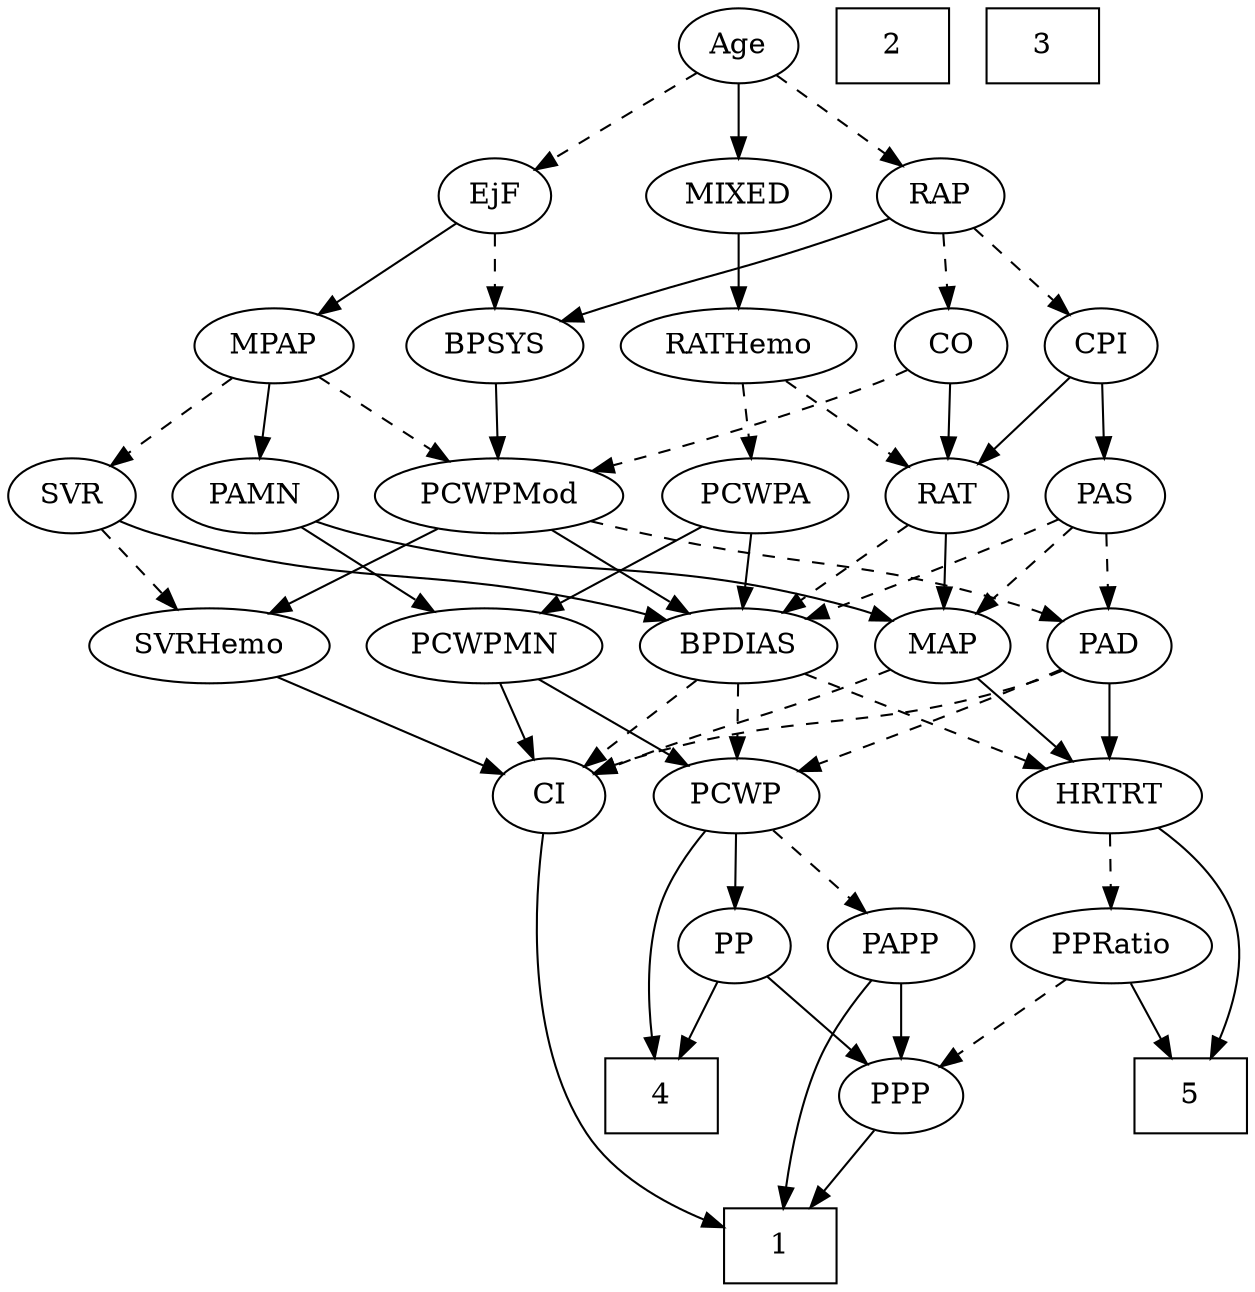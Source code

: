 strict digraph {
	graph [bb="0,0,513.6,612"];
	node [label="\N"];
	1	[height=0.5,
		pos="264,18",
		shape=box,
		width=0.75];
	2	[height=0.5,
		pos="302,594",
		shape=box,
		width=0.75];
	3	[height=0.5,
		pos="374,594",
		shape=box,
		width=0.75];
	4	[height=0.5,
		pos="387,90",
		shape=box,
		width=0.75];
	5	[height=0.5,
		pos="107,90",
		shape=box,
		width=0.75];
	Age	[height=0.5,
		pos="230,594",
		width=0.75];
	EjF	[height=0.5,
		pos="230,522",
		width=0.75];
	Age -> EjF	[pos="e,230,540.1 230,575.7 230,567.98 230,558.71 230,550.11",
		style=dashed];
	RAP	[height=0.5,
		pos="152,522",
		width=0.77632];
	Age -> RAP	[pos="e,167.65,537.04 214.59,579.17 203.34,569.07 187.89,555.21 175.16,543.79",
		style=dashed];
	MIXED	[height=0.5,
		pos="369,522",
		width=1.1193];
	Age -> MIXED	[pos="e,343.31,535.94 250.81,582.52 272.8,571.45 307.86,553.79 334.09,540.58",
		style=solid];
	MPAP	[height=0.5,
		pos="294,450",
		width=0.97491];
	EjF -> MPAP	[pos="e,279.56,466.8 243.57,506.15 251.99,496.94 263,484.91 272.58,474.43",
		style=solid];
	BPSYS	[height=0.5,
		pos="203,450",
		width=1.0471];
	EjF -> BPSYS	[pos="e,209.54,467.96 223.6,504.41 220.49,496.34 216.67,486.43 213.17,477.35",
		style=dashed];
	RAP -> BPSYS	[pos="e,191,467.47 163.32,505.46 169.67,496.74 177.75,485.65 184.96,475.76",
		style=solid];
	CO	[height=0.5,
		pos="120,450",
		width=0.75];
	RAP -> CO	[pos="e,127.53,467.47 144.42,504.41 140.63,496.13 135.97,485.92 131.73,476.66",
		style=dashed];
	CPI	[height=0.5,
		pos="48,450",
		width=0.75];
	RAP -> CPI	[pos="e,66.432,463.41 133.41,508.49 117.14,497.54 93.306,481.49 74.948,469.14",
		style=dashed];
	RATHemo	[height=0.5,
		pos="396,450",
		width=1.3721];
	MIXED -> RATHemo	[pos="e,389.34,468.28 375.54,504.05 378.57,496.18 382.26,486.62 385.67,477.79",
		style=solid];
	PAMN	[height=0.5,
		pos="302,378",
		width=1.011];
	MPAP -> PAMN	[pos="e,300.05,396.1 295.98,431.7 296.86,423.98 297.92,414.71 298.9,406.11",
		style=solid];
	SVR	[height=0.5,
		pos="384,378",
		width=0.77632];
	MPAP -> SVR	[pos="e,366.9,392.3 312.65,434.5 325.99,424.12 344.11,410.03 358.74,398.64",
		style=dashed];
	PCWPMod	[height=0.5,
		pos="196,378",
		width=1.4443];
	MPAP -> PCWPMod	[pos="e,217.85,394.61 274.17,434.83 260.39,424.99 241.77,411.69 226.16,400.54",
		style=dashed];
	BPSYS -> PCWPMod	[pos="e,197.71,396.1 201.27,431.7 200.5,423.98 199.57,414.71 198.71,406.11",
		style=solid];
	PAD	[height=0.5,
		pos="131,306",
		width=0.79437];
	PCWP	[height=0.5,
		pos="326,234",
		width=0.97491];
	PAD -> PCWP	[pos="e,296.48,244.04 153.36,294.57 158.46,292.31 163.89,290 169,288 208.52,272.53 254.63,257.29 286.61,247.15",
		style=dashed];
	CI	[height=0.5,
		pos="218,234",
		width=0.75];
	PAD -> CI	[pos="e,201.44,248.33 148.19,291.17 161.1,280.78 178.98,266.4 193.4,254.79",
		style=dashed];
	HRTRT	[height=0.5,
		pos="131,234",
		width=1.1013];
	PAD -> HRTRT	[pos="e,131,252.1 131,287.7 131,279.98 131,270.71 131,262.11",
		style=solid];
	RAT	[height=0.5,
		pos="99,378",
		width=0.75827];
	CO -> RAT	[pos="e,104.04,395.79 114.92,432.05 112.52,424.06 109.6,414.33 106.92,405.4",
		style=solid];
	CO -> PCWPMod	[pos="e,178.52,395.1 135.38,434.83 145.63,425.4 159.32,412.78 171.11,401.93",
		style=dashed];
	PAS	[height=0.5,
		pos="27,378",
		width=0.75];
	PAS -> PAD	[pos="e,112.22,319.64 45.593,364.49 61.761,353.6 85.4,337.69 103.71,325.37",
		style=dashed];
	BPDIAS	[height=0.5,
		pos="220,306",
		width=1.1735];
	PAS -> BPDIAS	[pos="e,187.92,317.72 48.14,366.52 52.976,364.26 58.128,361.96 63,360 68.565,357.76 133.59,335.92 178.19,320.98",
		style=dashed];
	MAP	[height=0.5,
		pos="54,306",
		width=0.84854];
	PAS -> MAP	[pos="e,47.46,323.96 33.399,360.41 36.514,352.34 40.334,342.43 43.835,333.35",
		style=dashed];
	PCWPMN	[height=0.5,
		pos="448,306",
		width=1.3902];
	PAMN -> PCWPMN	[pos="e,419.11,320.85 327.43,364.81 350.21,353.89 383.92,337.72 409.91,325.26",
		style=solid];
	PAMN -> MAP	[pos="e,77.224,318 274.61,365.93 268.85,363.81 262.76,361.71 257,360 185.46,338.76 163.99,347.02 93,324 90.888,323.32 88.734,322.56 86.577,\
321.75",
		style=solid];
	RATHemo -> RAT	[pos="e,119.56,389.85 359.65,437.69 352.51,435.65 345.05,433.65 338,432 248.79,411.08 222.31,423.81 135,396 133.07,395.39 131.12,394.69 \
129.16,393.94",
		style=dashed];
	PCWPA	[height=0.5,
		pos="472,378",
		width=1.1555];
	RATHemo -> PCWPA	[pos="e,455.08,394.58 413.25,433.12 423.42,423.74 436.46,411.73 447.67,401.41",
		style=dashed];
	CPI -> PAS	[pos="e,32.037,395.79 42.916,432.05 40.518,424.06 37.599,414.33 34.92,405.4",
		style=solid];
	CPI -> RAT	[pos="e,87.713,394.49 59.319,433.46 65.921,424.4 74.384,412.79 81.797,402.61",
		style=solid];
	RAT -> BPDIAS	[pos="e,195.82,320.99 118.98,365.44 137.42,354.77 165.16,338.72 186.91,326.14",
		style=dashed];
	RAT -> MAP	[pos="e,64.483,323.31 88.789,361.12 83.23,352.47 76.227,341.58 69.964,331.83",
		style=solid];
	SVRHemo	[height=0.5,
		pos="330,306",
		width=1.3902];
	SVR -> SVRHemo	[pos="e,342.7,323.47 372.02,361.46 365.22,352.65 356.56,341.43 348.87,331.46",
		style=dashed];
	SVR -> BPDIAS	[pos="e,249.64,319.02 361.75,366.62 356.9,364.41 351.79,362.1 347,360 317.73,347.17 284.38,333.28 259.2,322.94",
		style=solid];
	PCWPMod -> PAD	[pos="e,145.1,322.19 180.92,360.76 172.32,351.5 161.4,339.73 151.96,329.58",
		style=dashed];
	PCWPMod -> SVRHemo	[pos="e,302.6,321.32 223.44,362.67 243.67,352.1 271.41,337.61 293.51,326.06",
		style=solid];
	PCWPMod -> BPDIAS	[pos="e,214.08,324.28 201.81,360.05 204.51,352.18 207.79,342.62 210.81,333.79",
		style=solid];
	PCWPA -> PCWPMN	[pos="e,453.92,324.28 466.19,360.05 463.49,352.18 460.21,342.62 457.19,333.79",
		style=solid];
	PCWPA -> BPDIAS	[pos="e,251.7,318.04 440.57,366.05 434.13,363.94 427.37,361.82 421,360 355.08,341.14 336.92,342.86 271,324 267.86,323.1 264.62,322.13 \
261.38,321.12",
		style=solid];
	PCWPMN -> PCWP	[pos="e,348.67,248 422.42,290.33 403.52,279.48 377.67,264.65 357.49,253.07",
		style=solid];
	PCWPMN -> CI	[pos="e,242.16,242.35 411.05,293.75 367.08,280.37 294.29,258.22 251.77,245.28",
		style=solid];
	SVRHemo -> CI	[pos="e,237.25,247.03 306.25,290.15 288.59,279.12 264.44,264.03 245.87,252.42",
		style=solid];
	BPDIAS -> PCWP	[pos="e,305.15,248.77 241.96,290.5 257.76,280.06 279.25,265.87 296.54,254.45",
		style=dashed];
	BPDIAS -> CI	[pos="e,218.49,252.1 219.51,287.7 219.29,279.98 219.02,270.71 218.77,262.11",
		style=dashed];
	BPDIAS -> HRTRT	[pos="e,149.97,249.92 200.69,289.81 188.24,280.02 171.87,267.15 158.13,256.34",
		style=dashed];
	MAP -> CI	[pos="e,196.34,244.82 77.895,294.5 82.879,292.33 88.105,290.08 93,288 131.52,271.64 141.56,268.55 180,252 182.32,251 184.72,249.96 187.13,\
248.9",
		style=dashed];
	MAP -> HRTRT	[pos="e,114,250.46 69.954,290.5 80.506,280.9 94.546,268.14 106.5,257.27",
		style=solid];
	PP	[height=0.5,
		pos="346,162",
		width=0.75];
	PP -> 4	[pos="e,376.97,108.12 355.51,144.76 360.34,136.53 366.31,126.32 371.76,117.02",
		style=solid];
	PPP	[height=0.5,
		pos="264,90",
		width=0.75];
	PP -> PPP	[pos="e,279.89,104.56 329.8,147.17 317.82,136.94 301.31,122.85 287.82,111.34",
		style=solid];
	PPP -> 1	[pos="e,264,36.104 264,71.697 264,63.983 264,54.712 264,46.112",
		style=solid];
	PPRatio	[height=0.5,
		pos="141,162",
		width=1.1013];
	PPRatio -> 5	[pos="e,115.39,108.28 132.77,144.05 128.9,136.09 124.2,126.41 119.88,117.51",
		style=solid];
	PPRatio -> PPP	[pos="e,244.02,102.37 164.72,147.5 184.78,136.08 213.61,119.68 235.04,107.48",
		style=dashed];
	PCWP -> 4	[pos="e,389.67,108.3 346.89,219.45 359.46,210.03 374.45,196.27 382,180 390.93,160.76 391.73,136.6 390.55,118.31",
		style=solid];
	PCWP -> PP	[pos="e,341.2,179.79 330.84,216.05 333.1,208.14 335.85,198.54 338.37,189.69",
		style=solid];
	PAPP	[height=0.5,
		pos="269,162",
		width=0.88464];
	PCWP -> PAPP	[pos="e,281.88,178.82 313.07,217.12 305.78,208.17 296.53,196.81 288.39,186.81",
		style=dashed];
	CI -> 1	[pos="e,248.71,36.332 216.18,215.98 213.59,185.97 210.88,122.09 228,72 231.31,62.313 236.89,52.742 242.69,44.454",
		style=solid];
	PAPP -> 1	[pos="e,279.61,36.226 281.18,145.3 288.19,135.25 296.32,121.58 300,108 304.18,92.557 304.7,87.293 300,72 296.99,62.215 291.49,52.616 285.68,\
44.334",
		style=solid];
	PAPP -> PPP	[pos="e,265.22,108.1 267.76,143.7 267.21,135.98 266.55,126.71 265.94,118.11",
		style=solid];
	HRTRT -> 5	[pos="e,99.346,108.1 115.32,217.38 106.62,207.56 96.632,194.11 92,180 85.31,159.62 90.064,135.59 95.936,117.63",
		style=solid];
	HRTRT -> PPRatio	[pos="e,138.56,180.1 133.47,215.7 134.57,207.98 135.9,198.71 137.13,190.11",
		style=dashed];
}
